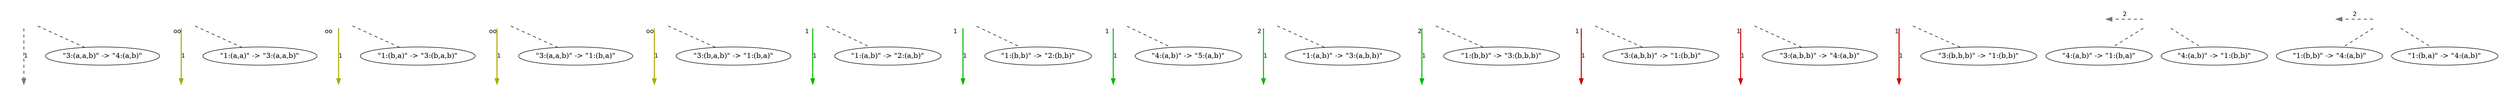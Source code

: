 
    digraph{
    rankdir=TB
    
        subgraph cluster_0 {
                    style=filled;
                    color=transparent;
                    node [shape = none, label = ""];
                    e0 -> e0_end [ penwidth=2, fontname=Helvetica, color="#777777", pensize=5, constraint=true, fontsize=12, style=dashed, minlen=2, label=1 ];
        };
n1 [ label="\"3:(a,a,b)\" -> \"4:(a,b)\""];
e0 -> n1 [dir=none, style=dashed];

        subgraph cluster_2 {
                    style=filled;
                    color=transparent;
                    node [shape = none, label = ""];
                    e2 -> e2_end [ penwidth=2, color="#AAAA00", fontname=Helvetica, taillabel="         oo", pensize=5, fontsize=12, minlen=2, label=1 ];
        };
n3 [ label="\"1:(a,a)\" -> \"3:(a,a,b)\""];
e2 -> n3 [dir=none, style=dashed];

        subgraph cluster_4 {
                    style=filled;
                    color=transparent;
                    node [shape = none, label = ""];
                    e4 -> e4_end [ penwidth=2, color="#AAAA00", fontname=Helvetica, pensize=5, fontsize=12, taillabel="oo   ", minlen=2, label=1 ];
        };
n5 [ label="\"1:(b,a)\" -> \"3:(b,a,b)\""];
e4 -> n5 [dir=none, style=dashed];

        subgraph cluster_6 {
                    style=filled;
                    color=transparent;
                    node [shape = none, label = ""];
                    e6 -> e6_end [ penwidth=2, taillabel="          oo", color="#AAAA00", fontname=Helvetica, pensize=5, fontsize=12, minlen=2, label=1 ];
        };
n7 [ label="\"3:(a,a,b)\" -> \"1:(b,a)\""];
e6 -> n7 [dir=none, style=dashed];

        subgraph cluster_8 {
                    style=filled;
                    color=transparent;
                    node [shape = none, label = ""];
                    e8 -> e8_end [ taillabel="    oo", penwidth=2, color="#AAAA00", fontname=Helvetica, pensize=5, fontsize=12, minlen=2, label=1 ];
        };
n9 [ label="\"3:(b,a,b)\" -> \"1:(b,a)\""];
e8 -> n9 [dir=none, style=dashed];

        subgraph cluster_10 {
                    style=filled;
                    color=transparent;
                    node [shape = none, label = ""];
                    e10 -> e10_end [ penwidth=2, fontname=Helvetica, taillabel=" 1  ", pensize=5, fontsize=12, color="#00BB00", minlen=2, label=1 ];
        };
n11 [ label="\"1:(a,b)\" -> \"2:(a,b)\""];
e10 -> n11 [dir=none, style=dashed];

        subgraph cluster_12 {
                    style=filled;
                    color=transparent;
                    node [shape = none, label = ""];
                    e12 -> e12_end [ penwidth=2, fontname=Helvetica, pensize=5, fontsize=12, taillabel="1   ", color="#00BB00", minlen=2, label=1 ];
        };
n13 [ label="\"1:(b,b)\" -> \"2:(b,b)\""];
e12 -> n13 [dir=none, style=dashed];

        subgraph cluster_14 {
                    style=filled;
                    color=transparent;
                    node [shape = none, label = ""];
                    e14 -> e14_end [ penwidth=2, taillabel="1  ", fontname=Helvetica, pensize=5, fontsize=12, color="#00BB00", minlen=2, label=1 ];
        };
n15 [ label="\"4:(a,b)\" -> \"5:(a,b)\""];
e14 -> n15 [dir=none, style=dashed];

        subgraph cluster_16 {
                    style=filled;
                    color=transparent;
                    node [shape = none, label = ""];
                    e16 -> e16_end [ penwidth=2, fontname=Helvetica, taillabel="2 ", pensize=5, fontsize=12, color="#00BB00", minlen=2, label=1 ];
        };
n17 [ label="\"1:(a,b)\" -> \"3:(a,b,b)\""];
e16 -> n17 [dir=none, style=dashed];

        subgraph cluster_18 {
                    style=filled;
                    color=transparent;
                    node [shape = none, label = ""];
                    e18 -> e18_end [ taillabel="2", penwidth=2, fontname=Helvetica, pensize=5, fontsize=12, color="#00BB00", minlen=2, label=1 ];
        };
n19 [ label="\"1:(b,b)\" -> \"3:(b,b,b)\""];
e18 -> n19 [dir=none, style=dashed];

        subgraph cluster_20 {
                    style=filled;
                    color=transparent;
                    node [shape = none, label = ""];
                    e20 -> e20_end [ taillabel="1 ", penwidth=2, color="#CC0000", fontname=Helvetica, pensize=5, fontsize=12, minlen=2, label=1 ];
        };
n21 [ label="\"3:(a,b,b)\" -> \"1:(b,b)\""];
e20 -> n21 [dir=none, style=dashed];

        subgraph cluster_22 {
                    style=filled;
                    color=transparent;
                    node [shape = none, label = ""];
                    e22 -> e22_end [ penwidth=2, color="#CC0000", fontname=Helvetica, taillabel="1", pensize=5, fontsize=12, minlen=2, label=1 ];
        };
n23 [ label="\"3:(a,b,b)\" -> \"4:(a,b)\""];
e22 -> n23 [dir=none, style=dashed];

        subgraph cluster_24 {
                    style=filled;
                    color=transparent;
                    node [shape = none, label = ""];
                    e24 -> e24_end [ penwidth=2, color="#CC0000", fontname=Helvetica, pensize=5, taillabel=" 1", fontsize=12, minlen=2, label=1 ];
        };
n25 [ label="\"3:(b,b,b)\" -> \"1:(b,b)\""];
e24 -> n25 [dir=none, style=dashed];

        subgraph cluster_26 {
                    style=filled;
                    color=transparent;
                    node [shape = none, label = ""];
                    e26 -> e26_end [ penwidth=2, fontname=Helvetica, color="#777777", constraint=false, pensize=5, fontsize=12, taillabel="", style=dashed, minlen=2, label=2 ];
        };
n27 [ label="\"4:(a,b)\" -> \"1:(b,a)\""];
e26 -> n27 [dir=none, style=dashed];
n28 [ label="\"4:(a,b)\" -> \"1:(b,b)\""];
e26 -> n28 [dir=none, style=dashed];

        subgraph cluster_29 {
                    style=filled;
                    color=transparent;
                    node [shape = none, label = ""];
                    e29 -> e29_end [ penwidth=2, fontname=Helvetica, color="#777777", constraint=false, pensize=5, fontsize=12, style=dashed, minlen=2, label=2 ];
        };
n30 [ label="\"1:(b,b)\" -> \"4:(a,b)\""];
e29 -> n30 [dir=none, style=dashed];
n31 [ label="\"1:(b,a)\" -> \"4:(a,b)\""];
e29 -> n31 [dir=none, style=dashed];

    }
            
